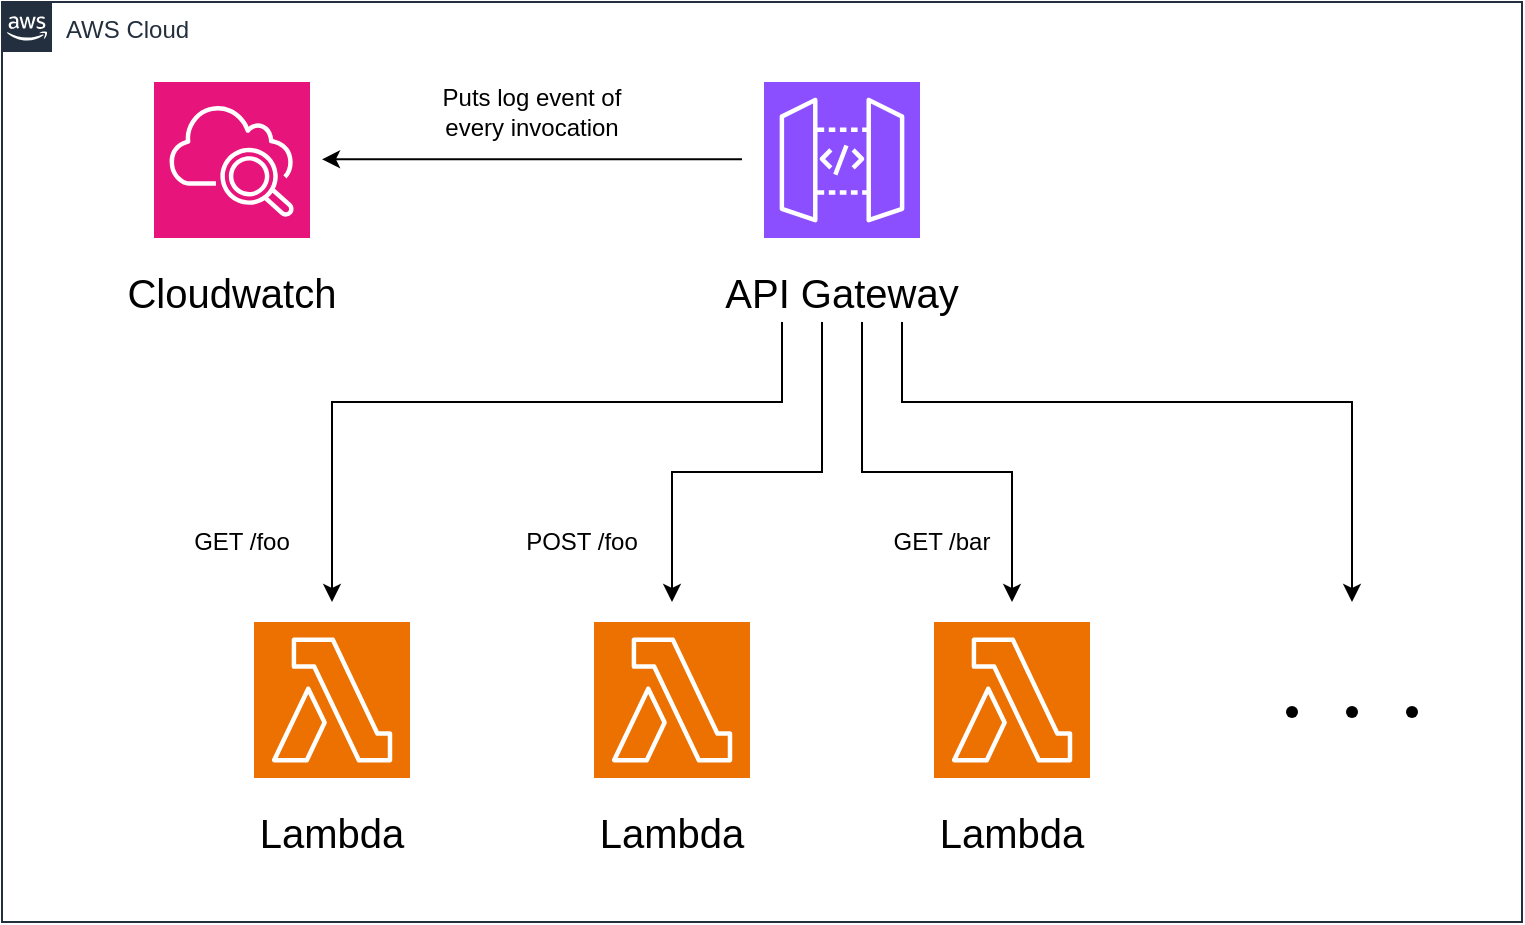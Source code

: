 <mxfile version="24.0.1" type="device">
  <diagram name="Page-1" id="z6MlrTnO1uHHdYoNLohP">
    <mxGraphModel dx="2280" dy="777" grid="1" gridSize="10" guides="1" tooltips="1" connect="1" arrows="1" fold="1" page="1" pageScale="1" pageWidth="850" pageHeight="1100" math="0" shadow="0">
      <root>
        <mxCell id="0" />
        <mxCell id="1" parent="0" />
        <mxCell id="5XbrsSFNruDuMF39BsKj-1" value="AWS Cloud" style="points=[[0,0],[0.25,0],[0.5,0],[0.75,0],[1,0],[1,0.25],[1,0.5],[1,0.75],[1,1],[0.75,1],[0.5,1],[0.25,1],[0,1],[0,0.75],[0,0.5],[0,0.25]];outlineConnect=0;gradientColor=none;html=1;whiteSpace=wrap;fontSize=12;fontStyle=0;container=0;pointerEvents=0;collapsible=0;recursiveResize=0;shape=mxgraph.aws4.group;grIcon=mxgraph.aws4.group_aws_cloud_alt;strokeColor=#232F3E;fillColor=none;verticalAlign=top;align=left;spacingLeft=30;fontColor=#232F3E;dashed=0;" parent="1" vertex="1">
          <mxGeometry x="-540" y="240" width="760" height="460" as="geometry" />
        </mxCell>
        <mxCell id="XfG0hNDh4FnXGRDmEdeQ-2" value="" style="group" vertex="1" connectable="0" parent="1">
          <mxGeometry x="-480" y="280" width="110" height="120" as="geometry" />
        </mxCell>
        <mxCell id="7VSfqjxM2VctQeidwvQ3-10" value="Cloudwatch" style="text;html=1;align=center;verticalAlign=middle;whiteSpace=wrap;rounded=0;fontSize=20;container=0;" parent="XfG0hNDh4FnXGRDmEdeQ-2" vertex="1">
          <mxGeometry y="90" width="110" height="30" as="geometry" />
        </mxCell>
        <mxCell id="waU-er1XK3HUR5QqYbRZ-3" value="" style="sketch=0;points=[[0,0,0],[0.25,0,0],[0.5,0,0],[0.75,0,0],[1,0,0],[0,1,0],[0.25,1,0],[0.5,1,0],[0.75,1,0],[1,1,0],[0,0.25,0],[0,0.5,0],[0,0.75,0],[1,0.25,0],[1,0.5,0],[1,0.75,0]];points=[[0,0,0],[0.25,0,0],[0.5,0,0],[0.75,0,0],[1,0,0],[0,1,0],[0.25,1,0],[0.5,1,0],[0.75,1,0],[1,1,0],[0,0.25,0],[0,0.5,0],[0,0.75,0],[1,0.25,0],[1,0.5,0],[1,0.75,0]];outlineConnect=0;fontColor=#232F3E;fillColor=#E7157B;strokeColor=#ffffff;dashed=0;verticalLabelPosition=bottom;verticalAlign=top;align=center;html=1;fontSize=12;fontStyle=0;aspect=fixed;shape=mxgraph.aws4.resourceIcon;resIcon=mxgraph.aws4.cloudwatch_2;container=0;" parent="XfG0hNDh4FnXGRDmEdeQ-2" vertex="1">
          <mxGeometry x="16" width="78" height="78" as="geometry" />
        </mxCell>
        <mxCell id="7VSfqjxM2VctQeidwvQ3-9" value="Lambda" style="text;html=1;align=center;verticalAlign=middle;whiteSpace=wrap;rounded=0;fontSize=20;container=0;" parent="1" vertex="1">
          <mxGeometry x="-260" y="640" width="110" height="30" as="geometry" />
        </mxCell>
        <mxCell id="waU-er1XK3HUR5QqYbRZ-2" value="" style="sketch=0;points=[[0,0,0],[0.25,0,0],[0.5,0,0],[0.75,0,0],[1,0,0],[0,1,0],[0.25,1,0],[0.5,1,0],[0.75,1,0],[1,1,0],[0,0.25,0],[0,0.5,0],[0,0.75,0],[1,0.25,0],[1,0.5,0],[1,0.75,0]];outlineConnect=0;fontColor=#232F3E;fillColor=#ED7100;strokeColor=#ffffff;dashed=0;verticalLabelPosition=bottom;verticalAlign=top;align=center;html=1;fontSize=12;fontStyle=0;aspect=fixed;shape=mxgraph.aws4.resourceIcon;resIcon=mxgraph.aws4.lambda;container=0;" parent="1" vertex="1">
          <mxGeometry x="-244" y="550" width="78" height="78" as="geometry" />
        </mxCell>
        <mxCell id="XfG0hNDh4FnXGRDmEdeQ-7" value="Lambda" style="text;html=1;align=center;verticalAlign=middle;whiteSpace=wrap;rounded=0;fontSize=20;container=0;" vertex="1" parent="1">
          <mxGeometry x="-90" y="640" width="110" height="30" as="geometry" />
        </mxCell>
        <mxCell id="XfG0hNDh4FnXGRDmEdeQ-8" value="" style="sketch=0;points=[[0,0,0],[0.25,0,0],[0.5,0,0],[0.75,0,0],[1,0,0],[0,1,0],[0.25,1,0],[0.5,1,0],[0.75,1,0],[1,1,0],[0,0.25,0],[0,0.5,0],[0,0.75,0],[1,0.25,0],[1,0.5,0],[1,0.75,0]];outlineConnect=0;fontColor=#232F3E;fillColor=#ED7100;strokeColor=#ffffff;dashed=0;verticalLabelPosition=bottom;verticalAlign=top;align=center;html=1;fontSize=12;fontStyle=0;aspect=fixed;shape=mxgraph.aws4.resourceIcon;resIcon=mxgraph.aws4.lambda;container=0;" vertex="1" parent="1">
          <mxGeometry x="-74" y="550" width="78" height="78" as="geometry" />
        </mxCell>
        <mxCell id="XfG0hNDh4FnXGRDmEdeQ-10" value="Lambda" style="text;html=1;align=center;verticalAlign=middle;whiteSpace=wrap;rounded=0;fontSize=20;container=0;" vertex="1" parent="1">
          <mxGeometry x="-430" y="640" width="110" height="30" as="geometry" />
        </mxCell>
        <mxCell id="XfG0hNDh4FnXGRDmEdeQ-11" value="" style="sketch=0;points=[[0,0,0],[0.25,0,0],[0.5,0,0],[0.75,0,0],[1,0,0],[0,1,0],[0.25,1,0],[0.5,1,0],[0.75,1,0],[1,1,0],[0,0.25,0],[0,0.5,0],[0,0.75,0],[1,0.25,0],[1,0.5,0],[1,0.75,0]];outlineConnect=0;fontColor=#232F3E;fillColor=#ED7100;strokeColor=#ffffff;dashed=0;verticalLabelPosition=bottom;verticalAlign=top;align=center;html=1;fontSize=12;fontStyle=0;aspect=fixed;shape=mxgraph.aws4.resourceIcon;resIcon=mxgraph.aws4.lambda;container=0;" vertex="1" parent="1">
          <mxGeometry x="-414" y="550" width="78" height="78" as="geometry" />
        </mxCell>
        <mxCell id="XfG0hNDh4FnXGRDmEdeQ-33" style="edgeStyle=orthogonalEdgeStyle;rounded=0;orthogonalLoop=1;jettySize=auto;html=1;" edge="1" parent="1">
          <mxGeometry relative="1" as="geometry">
            <mxPoint x="-170" y="318.66" as="sourcePoint" />
            <mxPoint x="-380" y="318.66" as="targetPoint" />
          </mxGeometry>
        </mxCell>
        <mxCell id="XfG0hNDh4FnXGRDmEdeQ-3" value="" style="sketch=0;points=[[0,0,0],[0.25,0,0],[0.5,0,0],[0.75,0,0],[1,0,0],[0,1,0],[0.25,1,0],[0.5,1,0],[0.75,1,0],[1,1,0],[0,0.25,0],[0,0.5,0],[0,0.75,0],[1,0.25,0],[1,0.5,0],[1,0.75,0]];outlineConnect=0;fontColor=#232F3E;fillColor=#8C4FFF;strokeColor=#ffffff;dashed=0;verticalLabelPosition=bottom;verticalAlign=top;align=center;html=1;fontSize=12;fontStyle=0;aspect=fixed;shape=mxgraph.aws4.resourceIcon;resIcon=mxgraph.aws4.api_gateway;container=0;" vertex="1" parent="1">
          <mxGeometry x="-159" y="280" width="78" height="78" as="geometry" />
        </mxCell>
        <mxCell id="XfG0hNDh4FnXGRDmEdeQ-15" style="edgeStyle=orthogonalEdgeStyle;rounded=0;orthogonalLoop=1;jettySize=auto;html=1;" edge="1" parent="1" source="XfG0hNDh4FnXGRDmEdeQ-4">
          <mxGeometry relative="1" as="geometry">
            <mxPoint x="-205" y="540" as="targetPoint" />
            <Array as="points">
              <mxPoint x="-130" y="475" />
              <mxPoint x="-205" y="475" />
            </Array>
          </mxGeometry>
        </mxCell>
        <mxCell id="XfG0hNDh4FnXGRDmEdeQ-16" style="edgeStyle=orthogonalEdgeStyle;rounded=0;orthogonalLoop=1;jettySize=auto;html=1;" edge="1" parent="1" source="XfG0hNDh4FnXGRDmEdeQ-4">
          <mxGeometry relative="1" as="geometry">
            <mxPoint x="-35" y="540" as="targetPoint" />
            <Array as="points">
              <mxPoint x="-110" y="475" />
              <mxPoint x="-35" y="475" />
            </Array>
          </mxGeometry>
        </mxCell>
        <mxCell id="XfG0hNDh4FnXGRDmEdeQ-17" style="edgeStyle=orthogonalEdgeStyle;rounded=0;orthogonalLoop=1;jettySize=auto;html=1;" edge="1" parent="1" source="XfG0hNDh4FnXGRDmEdeQ-4">
          <mxGeometry relative="1" as="geometry">
            <mxPoint x="-375" y="540" as="targetPoint" />
            <Array as="points">
              <mxPoint x="-150" y="440" />
              <mxPoint x="-375" y="440" />
            </Array>
          </mxGeometry>
        </mxCell>
        <mxCell id="XfG0hNDh4FnXGRDmEdeQ-20" style="edgeStyle=orthogonalEdgeStyle;rounded=0;orthogonalLoop=1;jettySize=auto;html=1;" edge="1" parent="1" source="XfG0hNDh4FnXGRDmEdeQ-4">
          <mxGeometry relative="1" as="geometry">
            <mxPoint x="135" y="540" as="targetPoint" />
            <Array as="points">
              <mxPoint x="-90" y="440" />
              <mxPoint x="135" y="440" />
            </Array>
          </mxGeometry>
        </mxCell>
        <mxCell id="XfG0hNDh4FnXGRDmEdeQ-4" value="API Gateway" style="text;html=1;align=center;verticalAlign=middle;whiteSpace=wrap;rounded=0;fontSize=20;container=0;" vertex="1" parent="1">
          <mxGeometry x="-180" y="370" width="120" height="30" as="geometry" />
        </mxCell>
        <mxCell id="XfG0hNDh4FnXGRDmEdeQ-25" value="" style="group" vertex="1" connectable="0" parent="1">
          <mxGeometry x="100" y="590" width="70" height="10" as="geometry" />
        </mxCell>
        <mxCell id="XfG0hNDh4FnXGRDmEdeQ-22" value="" style="shape=waypoint;sketch=0;fillStyle=solid;size=6;pointerEvents=1;points=[];fillColor=none;resizable=0;rotatable=0;perimeter=centerPerimeter;snapToPoint=1;" vertex="1" parent="XfG0hNDh4FnXGRDmEdeQ-25">
          <mxGeometry width="10" height="10" as="geometry" />
        </mxCell>
        <mxCell id="XfG0hNDh4FnXGRDmEdeQ-23" value="" style="shape=waypoint;sketch=0;fillStyle=solid;size=6;pointerEvents=1;points=[];fillColor=none;resizable=0;rotatable=0;perimeter=centerPerimeter;snapToPoint=1;" vertex="1" parent="XfG0hNDh4FnXGRDmEdeQ-25">
          <mxGeometry x="30" width="10" height="10" as="geometry" />
        </mxCell>
        <mxCell id="XfG0hNDh4FnXGRDmEdeQ-24" value="" style="shape=waypoint;sketch=0;fillStyle=solid;size=6;pointerEvents=1;points=[];fillColor=none;resizable=0;rotatable=0;perimeter=centerPerimeter;snapToPoint=1;" vertex="1" parent="XfG0hNDh4FnXGRDmEdeQ-25">
          <mxGeometry x="60" width="10" height="10" as="geometry" />
        </mxCell>
        <mxCell id="XfG0hNDh4FnXGRDmEdeQ-27" value="POST /foo" style="text;html=1;align=center;verticalAlign=middle;whiteSpace=wrap;rounded=0;" vertex="1" parent="1">
          <mxGeometry x="-280" y="495" width="60" height="30" as="geometry" />
        </mxCell>
        <mxCell id="XfG0hNDh4FnXGRDmEdeQ-31" value="GET /foo" style="text;html=1;align=center;verticalAlign=middle;whiteSpace=wrap;rounded=0;" vertex="1" parent="1">
          <mxGeometry x="-450" y="495" width="60" height="30" as="geometry" />
        </mxCell>
        <mxCell id="XfG0hNDh4FnXGRDmEdeQ-32" value="GET /bar" style="text;html=1;align=center;verticalAlign=middle;whiteSpace=wrap;rounded=0;" vertex="1" parent="1">
          <mxGeometry x="-100" y="495" width="60" height="30" as="geometry" />
        </mxCell>
        <mxCell id="XfG0hNDh4FnXGRDmEdeQ-34" value="Puts log event of every invocation" style="text;html=1;align=center;verticalAlign=middle;whiteSpace=wrap;rounded=0;" vertex="1" parent="1">
          <mxGeometry x="-330" y="280" width="110" height="30" as="geometry" />
        </mxCell>
      </root>
    </mxGraphModel>
  </diagram>
</mxfile>
